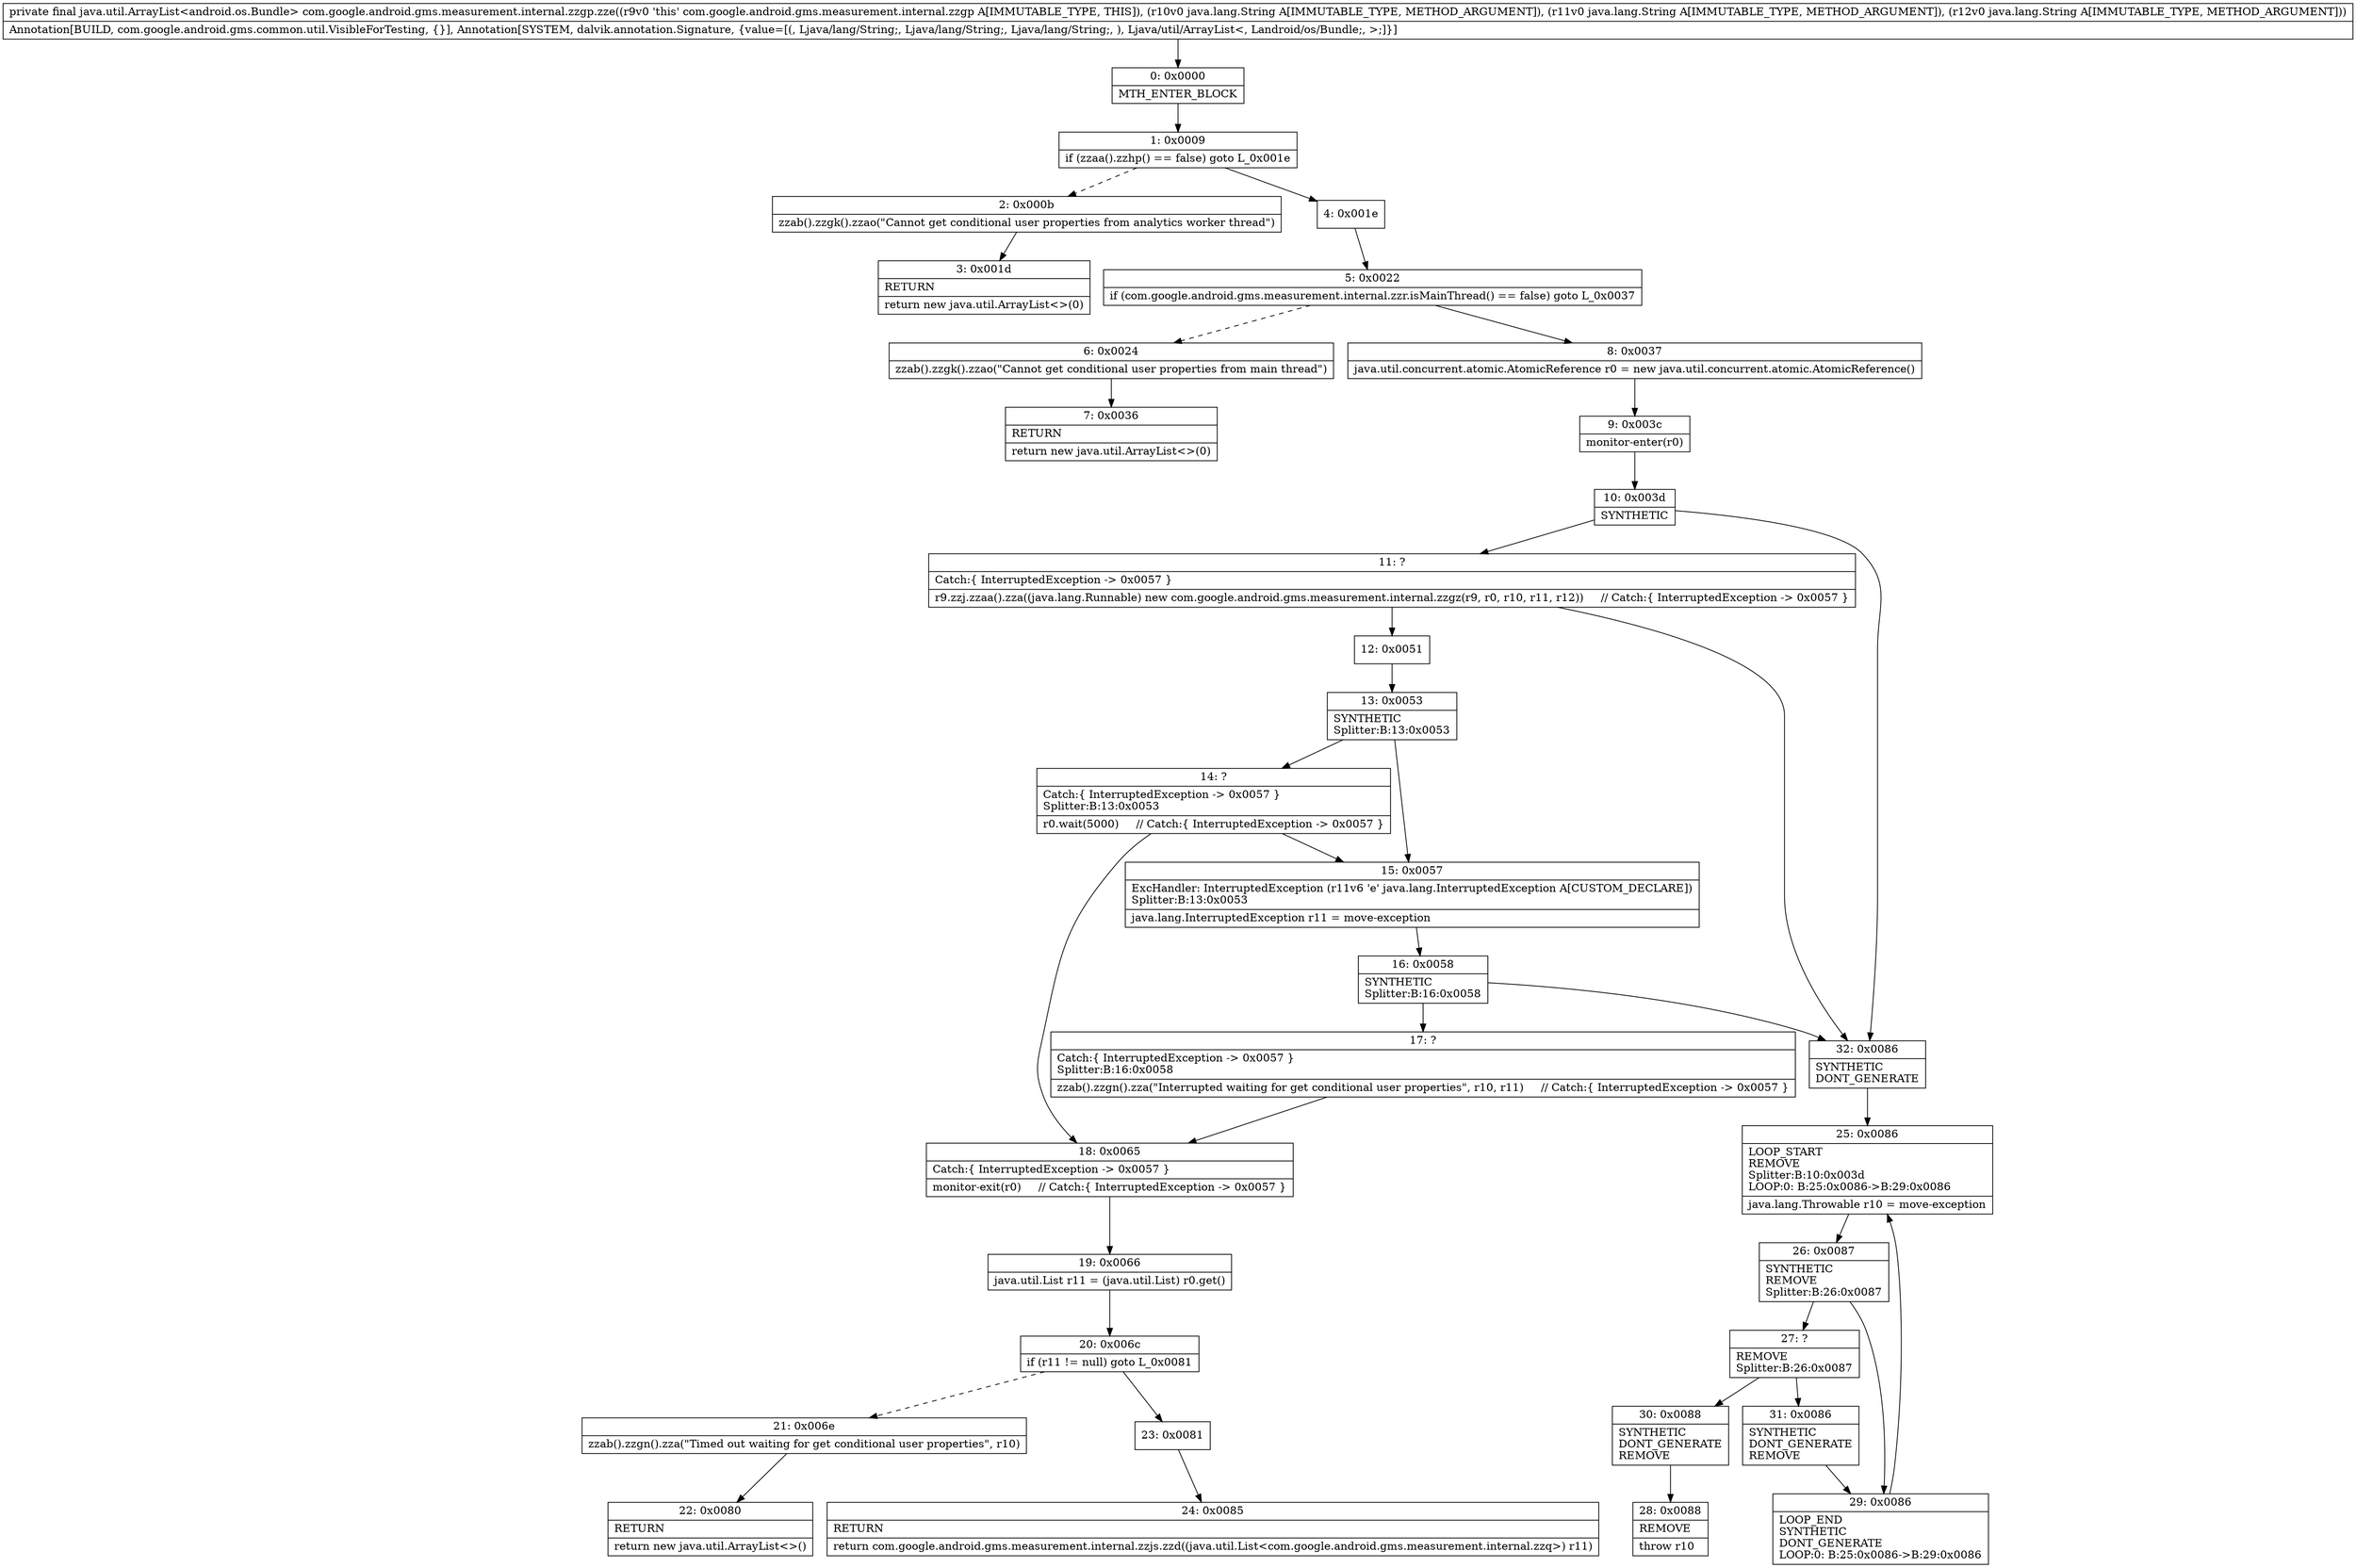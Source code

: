 digraph "CFG forcom.google.android.gms.measurement.internal.zzgp.zze(Ljava\/lang\/String;Ljava\/lang\/String;Ljava\/lang\/String;)Ljava\/util\/ArrayList;" {
Node_0 [shape=record,label="{0\:\ 0x0000|MTH_ENTER_BLOCK\l}"];
Node_1 [shape=record,label="{1\:\ 0x0009|if (zzaa().zzhp() == false) goto L_0x001e\l}"];
Node_2 [shape=record,label="{2\:\ 0x000b|zzab().zzgk().zzao(\"Cannot get conditional user properties from analytics worker thread\")\l}"];
Node_3 [shape=record,label="{3\:\ 0x001d|RETURN\l|return new java.util.ArrayList\<\>(0)\l}"];
Node_4 [shape=record,label="{4\:\ 0x001e}"];
Node_5 [shape=record,label="{5\:\ 0x0022|if (com.google.android.gms.measurement.internal.zzr.isMainThread() == false) goto L_0x0037\l}"];
Node_6 [shape=record,label="{6\:\ 0x0024|zzab().zzgk().zzao(\"Cannot get conditional user properties from main thread\")\l}"];
Node_7 [shape=record,label="{7\:\ 0x0036|RETURN\l|return new java.util.ArrayList\<\>(0)\l}"];
Node_8 [shape=record,label="{8\:\ 0x0037|java.util.concurrent.atomic.AtomicReference r0 = new java.util.concurrent.atomic.AtomicReference()\l}"];
Node_9 [shape=record,label="{9\:\ 0x003c|monitor\-enter(r0)\l}"];
Node_10 [shape=record,label="{10\:\ 0x003d|SYNTHETIC\l}"];
Node_11 [shape=record,label="{11\:\ ?|Catch:\{ InterruptedException \-\> 0x0057 \}\l|r9.zzj.zzaa().zza((java.lang.Runnable) new com.google.android.gms.measurement.internal.zzgz(r9, r0, r10, r11, r12))     \/\/ Catch:\{ InterruptedException \-\> 0x0057 \}\l}"];
Node_12 [shape=record,label="{12\:\ 0x0051}"];
Node_13 [shape=record,label="{13\:\ 0x0053|SYNTHETIC\lSplitter:B:13:0x0053\l}"];
Node_14 [shape=record,label="{14\:\ ?|Catch:\{ InterruptedException \-\> 0x0057 \}\lSplitter:B:13:0x0053\l|r0.wait(5000)     \/\/ Catch:\{ InterruptedException \-\> 0x0057 \}\l}"];
Node_15 [shape=record,label="{15\:\ 0x0057|ExcHandler: InterruptedException (r11v6 'e' java.lang.InterruptedException A[CUSTOM_DECLARE])\lSplitter:B:13:0x0053\l|java.lang.InterruptedException r11 = move\-exception\l}"];
Node_16 [shape=record,label="{16\:\ 0x0058|SYNTHETIC\lSplitter:B:16:0x0058\l}"];
Node_17 [shape=record,label="{17\:\ ?|Catch:\{ InterruptedException \-\> 0x0057 \}\lSplitter:B:16:0x0058\l|zzab().zzgn().zza(\"Interrupted waiting for get conditional user properties\", r10, r11)     \/\/ Catch:\{ InterruptedException \-\> 0x0057 \}\l}"];
Node_18 [shape=record,label="{18\:\ 0x0065|Catch:\{ InterruptedException \-\> 0x0057 \}\l|monitor\-exit(r0)     \/\/ Catch:\{ InterruptedException \-\> 0x0057 \}\l}"];
Node_19 [shape=record,label="{19\:\ 0x0066|java.util.List r11 = (java.util.List) r0.get()\l}"];
Node_20 [shape=record,label="{20\:\ 0x006c|if (r11 != null) goto L_0x0081\l}"];
Node_21 [shape=record,label="{21\:\ 0x006e|zzab().zzgn().zza(\"Timed out waiting for get conditional user properties\", r10)\l}"];
Node_22 [shape=record,label="{22\:\ 0x0080|RETURN\l|return new java.util.ArrayList\<\>()\l}"];
Node_23 [shape=record,label="{23\:\ 0x0081}"];
Node_24 [shape=record,label="{24\:\ 0x0085|RETURN\l|return com.google.android.gms.measurement.internal.zzjs.zzd((java.util.List\<com.google.android.gms.measurement.internal.zzq\>) r11)\l}"];
Node_25 [shape=record,label="{25\:\ 0x0086|LOOP_START\lREMOVE\lSplitter:B:10:0x003d\lLOOP:0: B:25:0x0086\-\>B:29:0x0086\l|java.lang.Throwable r10 = move\-exception\l}"];
Node_26 [shape=record,label="{26\:\ 0x0087|SYNTHETIC\lREMOVE\lSplitter:B:26:0x0087\l}"];
Node_27 [shape=record,label="{27\:\ ?|REMOVE\lSplitter:B:26:0x0087\l}"];
Node_28 [shape=record,label="{28\:\ 0x0088|REMOVE\l|throw r10\l}"];
Node_29 [shape=record,label="{29\:\ 0x0086|LOOP_END\lSYNTHETIC\lDONT_GENERATE\lLOOP:0: B:25:0x0086\-\>B:29:0x0086\l}"];
Node_30 [shape=record,label="{30\:\ 0x0088|SYNTHETIC\lDONT_GENERATE\lREMOVE\l}"];
Node_31 [shape=record,label="{31\:\ 0x0086|SYNTHETIC\lDONT_GENERATE\lREMOVE\l}"];
Node_32 [shape=record,label="{32\:\ 0x0086|SYNTHETIC\lDONT_GENERATE\l}"];
MethodNode[shape=record,label="{private final java.util.ArrayList\<android.os.Bundle\> com.google.android.gms.measurement.internal.zzgp.zze((r9v0 'this' com.google.android.gms.measurement.internal.zzgp A[IMMUTABLE_TYPE, THIS]), (r10v0 java.lang.String A[IMMUTABLE_TYPE, METHOD_ARGUMENT]), (r11v0 java.lang.String A[IMMUTABLE_TYPE, METHOD_ARGUMENT]), (r12v0 java.lang.String A[IMMUTABLE_TYPE, METHOD_ARGUMENT]))  | Annotation[BUILD, com.google.android.gms.common.util.VisibleForTesting, \{\}], Annotation[SYSTEM, dalvik.annotation.Signature, \{value=[(, Ljava\/lang\/String;, Ljava\/lang\/String;, Ljava\/lang\/String;, ), Ljava\/util\/ArrayList\<, Landroid\/os\/Bundle;, \>;]\}]\l}"];
MethodNode -> Node_0;
Node_0 -> Node_1;
Node_1 -> Node_2[style=dashed];
Node_1 -> Node_4;
Node_2 -> Node_3;
Node_4 -> Node_5;
Node_5 -> Node_6[style=dashed];
Node_5 -> Node_8;
Node_6 -> Node_7;
Node_8 -> Node_9;
Node_9 -> Node_10;
Node_10 -> Node_11;
Node_10 -> Node_32;
Node_11 -> Node_12;
Node_11 -> Node_32;
Node_12 -> Node_13;
Node_13 -> Node_14;
Node_13 -> Node_15;
Node_14 -> Node_15;
Node_14 -> Node_18;
Node_15 -> Node_16;
Node_16 -> Node_17;
Node_16 -> Node_32;
Node_17 -> Node_18;
Node_18 -> Node_19;
Node_19 -> Node_20;
Node_20 -> Node_21[style=dashed];
Node_20 -> Node_23;
Node_21 -> Node_22;
Node_23 -> Node_24;
Node_25 -> Node_26;
Node_26 -> Node_27;
Node_26 -> Node_29;
Node_27 -> Node_30;
Node_27 -> Node_31;
Node_29 -> Node_25;
Node_30 -> Node_28;
Node_31 -> Node_29;
Node_32 -> Node_25;
}

